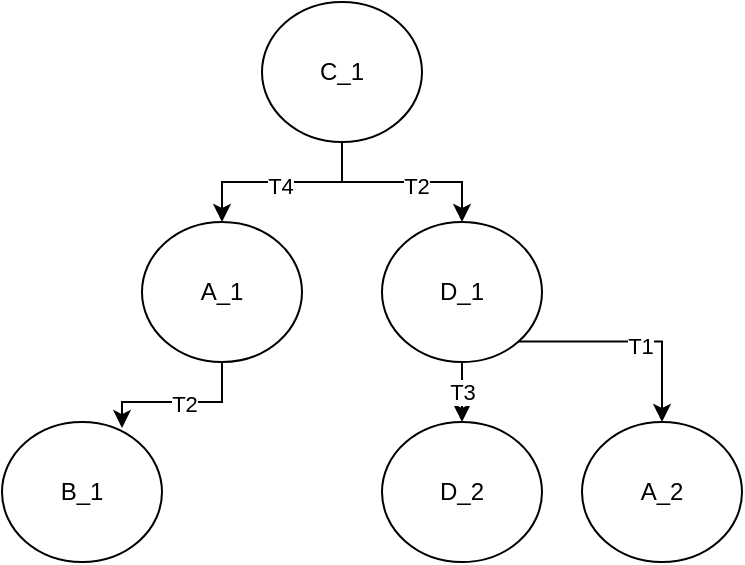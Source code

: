 <mxfile version="13.0.3" type="device"><diagram id="IDtNGgWi4U4q9olYSpNw" name="Page-1"><mxGraphModel dx="946" dy="680" grid="1" gridSize="10" guides="1" tooltips="1" connect="1" arrows="1" fold="1" page="1" pageScale="1" pageWidth="1654" pageHeight="1169" math="0" shadow="0"><root><mxCell id="0"/><mxCell id="1" parent="0"/><mxCell id="Fqv3RaUY_fxD_27ua5fP-6" style="edgeStyle=orthogonalEdgeStyle;rounded=0;orthogonalLoop=1;jettySize=auto;html=1;exitX=0.5;exitY=1;exitDx=0;exitDy=0;entryX=0.5;entryY=0;entryDx=0;entryDy=0;" edge="1" parent="1" source="Fqv3RaUY_fxD_27ua5fP-2" target="Fqv3RaUY_fxD_27ua5fP-3"><mxGeometry relative="1" as="geometry"/></mxCell><mxCell id="Fqv3RaUY_fxD_27ua5fP-8" value="T4" style="edgeLabel;html=1;align=center;verticalAlign=middle;resizable=0;points=[];" vertex="1" connectable="0" parent="Fqv3RaUY_fxD_27ua5fP-6"><mxGeometry x="0.02" y="2" relative="1" as="geometry"><mxPoint as="offset"/></mxGeometry></mxCell><mxCell id="Fqv3RaUY_fxD_27ua5fP-7" style="edgeStyle=orthogonalEdgeStyle;rounded=0;orthogonalLoop=1;jettySize=auto;html=1;exitX=0.5;exitY=1;exitDx=0;exitDy=0;entryX=0.5;entryY=0;entryDx=0;entryDy=0;" edge="1" parent="1" source="Fqv3RaUY_fxD_27ua5fP-2" target="Fqv3RaUY_fxD_27ua5fP-4"><mxGeometry relative="1" as="geometry"/></mxCell><mxCell id="Fqv3RaUY_fxD_27ua5fP-9" value="T2&lt;br&gt;" style="edgeLabel;html=1;align=center;verticalAlign=middle;resizable=0;points=[];" vertex="1" connectable="0" parent="Fqv3RaUY_fxD_27ua5fP-7"><mxGeometry x="0.14" y="-2" relative="1" as="geometry"><mxPoint as="offset"/></mxGeometry></mxCell><mxCell id="Fqv3RaUY_fxD_27ua5fP-2" value="C_1" style="ellipse;whiteSpace=wrap;html=1;" vertex="1" parent="1"><mxGeometry x="270" y="130" width="80" height="70" as="geometry"/></mxCell><mxCell id="Fqv3RaUY_fxD_27ua5fP-11" style="edgeStyle=orthogonalEdgeStyle;rounded=0;orthogonalLoop=1;jettySize=auto;html=1;exitX=0.5;exitY=1;exitDx=0;exitDy=0;entryX=0.75;entryY=0.043;entryDx=0;entryDy=0;entryPerimeter=0;" edge="1" parent="1" source="Fqv3RaUY_fxD_27ua5fP-3" target="Fqv3RaUY_fxD_27ua5fP-5"><mxGeometry relative="1" as="geometry"/></mxCell><mxCell id="Fqv3RaUY_fxD_27ua5fP-19" value="T2" style="edgeLabel;html=1;align=center;verticalAlign=middle;resizable=0;points=[];" vertex="1" connectable="0" parent="Fqv3RaUY_fxD_27ua5fP-11"><mxGeometry x="-0.06" y="1" relative="1" as="geometry"><mxPoint as="offset"/></mxGeometry></mxCell><mxCell id="Fqv3RaUY_fxD_27ua5fP-3" value="A_1" style="ellipse;whiteSpace=wrap;html=1;" vertex="1" parent="1"><mxGeometry x="210" y="240" width="80" height="70" as="geometry"/></mxCell><mxCell id="Fqv3RaUY_fxD_27ua5fP-14" value="T3" style="edgeStyle=orthogonalEdgeStyle;rounded=0;orthogonalLoop=1;jettySize=auto;html=1;exitX=0.5;exitY=1;exitDx=0;exitDy=0;entryX=0.5;entryY=0;entryDx=0;entryDy=0;" edge="1" parent="1" source="Fqv3RaUY_fxD_27ua5fP-4" target="Fqv3RaUY_fxD_27ua5fP-12"><mxGeometry relative="1" as="geometry"/></mxCell><mxCell id="Fqv3RaUY_fxD_27ua5fP-16" style="edgeStyle=orthogonalEdgeStyle;rounded=0;orthogonalLoop=1;jettySize=auto;html=1;exitX=1;exitY=1;exitDx=0;exitDy=0;" edge="1" parent="1" source="Fqv3RaUY_fxD_27ua5fP-4" target="Fqv3RaUY_fxD_27ua5fP-15"><mxGeometry relative="1" as="geometry"/></mxCell><mxCell id="Fqv3RaUY_fxD_27ua5fP-17" value="T1" style="edgeLabel;html=1;align=center;verticalAlign=middle;resizable=0;points=[];" vertex="1" connectable="0" parent="Fqv3RaUY_fxD_27ua5fP-16"><mxGeometry x="0.084" y="-2" relative="1" as="geometry"><mxPoint as="offset"/></mxGeometry></mxCell><mxCell id="Fqv3RaUY_fxD_27ua5fP-4" value="D_1" style="ellipse;whiteSpace=wrap;html=1;" vertex="1" parent="1"><mxGeometry x="330" y="240" width="80" height="70" as="geometry"/></mxCell><mxCell id="Fqv3RaUY_fxD_27ua5fP-5" value="B_1" style="ellipse;whiteSpace=wrap;html=1;" vertex="1" parent="1"><mxGeometry x="140" y="340" width="80" height="70" as="geometry"/></mxCell><mxCell id="Fqv3RaUY_fxD_27ua5fP-12" value="D_2" style="ellipse;whiteSpace=wrap;html=1;" vertex="1" parent="1"><mxGeometry x="330" y="340" width="80" height="70" as="geometry"/></mxCell><mxCell id="Fqv3RaUY_fxD_27ua5fP-15" value="A_2" style="ellipse;whiteSpace=wrap;html=1;" vertex="1" parent="1"><mxGeometry x="430" y="340" width="80" height="70" as="geometry"/></mxCell></root></mxGraphModel></diagram></mxfile>